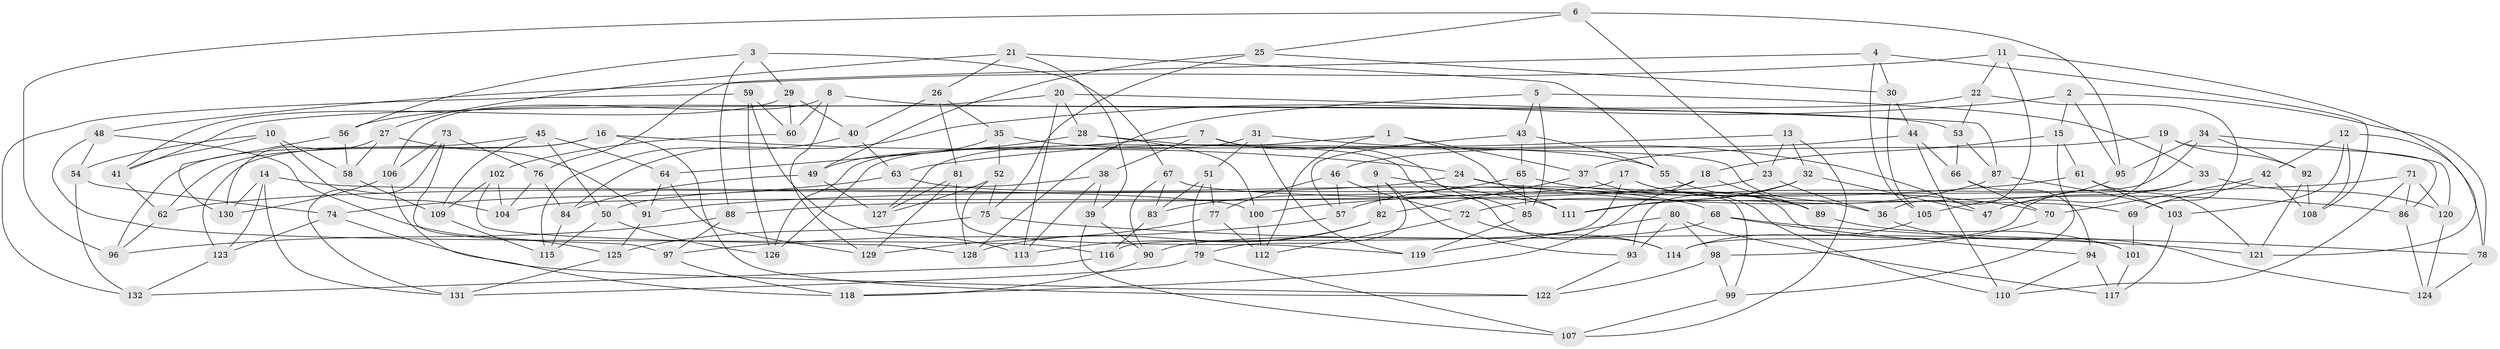 // coarse degree distribution, {9: 0.05063291139240506, 8: 0.0379746835443038, 4: 0.5569620253164557, 14: 0.012658227848101266, 6: 0.1518987341772152, 10: 0.012658227848101266, 5: 0.08860759493670886, 3: 0.05063291139240506, 7: 0.0379746835443038}
// Generated by graph-tools (version 1.1) at 2025/20/03/04/25 18:20:53]
// undirected, 132 vertices, 264 edges
graph export_dot {
graph [start="1"]
  node [color=gray90,style=filled];
  1;
  2;
  3;
  4;
  5;
  6;
  7;
  8;
  9;
  10;
  11;
  12;
  13;
  14;
  15;
  16;
  17;
  18;
  19;
  20;
  21;
  22;
  23;
  24;
  25;
  26;
  27;
  28;
  29;
  30;
  31;
  32;
  33;
  34;
  35;
  36;
  37;
  38;
  39;
  40;
  41;
  42;
  43;
  44;
  45;
  46;
  47;
  48;
  49;
  50;
  51;
  52;
  53;
  54;
  55;
  56;
  57;
  58;
  59;
  60;
  61;
  62;
  63;
  64;
  65;
  66;
  67;
  68;
  69;
  70;
  71;
  72;
  73;
  74;
  75;
  76;
  77;
  78;
  79;
  80;
  81;
  82;
  83;
  84;
  85;
  86;
  87;
  88;
  89;
  90;
  91;
  92;
  93;
  94;
  95;
  96;
  97;
  98;
  99;
  100;
  101;
  102;
  103;
  104;
  105;
  106;
  107;
  108;
  109;
  110;
  111;
  112;
  113;
  114;
  115;
  116;
  117;
  118;
  119;
  120;
  121;
  122;
  123;
  124;
  125;
  126;
  127;
  128;
  129;
  130;
  131;
  132;
  1 -- 37;
  1 -- 112;
  1 -- 111;
  1 -- 127;
  2 -- 78;
  2 -- 15;
  2 -- 95;
  2 -- 84;
  3 -- 88;
  3 -- 67;
  3 -- 56;
  3 -- 29;
  4 -- 30;
  4 -- 76;
  4 -- 108;
  4 -- 105;
  5 -- 43;
  5 -- 33;
  5 -- 85;
  5 -- 128;
  6 -- 95;
  6 -- 96;
  6 -- 25;
  6 -- 23;
  7 -- 38;
  7 -- 36;
  7 -- 126;
  7 -- 85;
  8 -- 106;
  8 -- 53;
  8 -- 129;
  8 -- 60;
  9 -- 111;
  9 -- 82;
  9 -- 79;
  9 -- 93;
  10 -- 104;
  10 -- 41;
  10 -- 58;
  10 -- 54;
  11 -- 48;
  11 -- 121;
  11 -- 22;
  11 -- 36;
  12 -- 103;
  12 -- 42;
  12 -- 78;
  12 -- 108;
  13 -- 32;
  13 -- 63;
  13 -- 23;
  13 -- 107;
  14 -- 123;
  14 -- 100;
  14 -- 131;
  14 -- 130;
  15 -- 18;
  15 -- 61;
  15 -- 99;
  16 -- 24;
  16 -- 123;
  16 -- 122;
  16 -- 62;
  17 -- 89;
  17 -- 101;
  17 -- 88;
  17 -- 116;
  18 -- 118;
  18 -- 89;
  18 -- 104;
  19 -- 92;
  19 -- 86;
  19 -- 47;
  19 -- 37;
  20 -- 87;
  20 -- 28;
  20 -- 56;
  20 -- 113;
  21 -- 26;
  21 -- 27;
  21 -- 39;
  21 -- 55;
  22 -- 41;
  22 -- 69;
  22 -- 53;
  23 -- 57;
  23 -- 36;
  24 -- 86;
  24 -- 62;
  24 -- 99;
  25 -- 49;
  25 -- 30;
  25 -- 75;
  26 -- 35;
  26 -- 40;
  26 -- 81;
  27 -- 58;
  27 -- 91;
  27 -- 130;
  28 -- 64;
  28 -- 100;
  28 -- 114;
  29 -- 40;
  29 -- 60;
  29 -- 41;
  30 -- 44;
  30 -- 105;
  31 -- 119;
  31 -- 51;
  31 -- 47;
  31 -- 126;
  32 -- 72;
  32 -- 111;
  32 -- 47;
  33 -- 120;
  33 -- 114;
  33 -- 47;
  34 -- 93;
  34 -- 95;
  34 -- 92;
  34 -- 120;
  35 -- 52;
  35 -- 55;
  35 -- 49;
  36 -- 124;
  37 -- 110;
  37 -- 82;
  38 -- 39;
  38 -- 113;
  38 -- 50;
  39 -- 107;
  39 -- 90;
  40 -- 115;
  40 -- 63;
  41 -- 62;
  42 -- 70;
  42 -- 69;
  42 -- 108;
  43 -- 57;
  43 -- 65;
  43 -- 55;
  44 -- 66;
  44 -- 110;
  44 -- 46;
  45 -- 64;
  45 -- 50;
  45 -- 109;
  45 -- 96;
  46 -- 77;
  46 -- 57;
  46 -- 72;
  48 -- 125;
  48 -- 54;
  48 -- 116;
  49 -- 84;
  49 -- 127;
  50 -- 115;
  50 -- 126;
  51 -- 79;
  51 -- 77;
  51 -- 83;
  52 -- 127;
  52 -- 128;
  52 -- 75;
  53 -- 87;
  53 -- 66;
  54 -- 74;
  54 -- 132;
  55 -- 89;
  56 -- 130;
  56 -- 58;
  57 -- 97;
  58 -- 109;
  59 -- 113;
  59 -- 60;
  59 -- 126;
  59 -- 132;
  60 -- 102;
  61 -- 121;
  61 -- 103;
  61 -- 100;
  62 -- 96;
  63 -- 74;
  63 -- 68;
  64 -- 129;
  64 -- 91;
  65 -- 70;
  65 -- 83;
  65 -- 85;
  66 -- 94;
  66 -- 70;
  67 -- 69;
  67 -- 90;
  67 -- 83;
  68 -- 94;
  68 -- 90;
  68 -- 78;
  69 -- 101;
  70 -- 98;
  71 -- 86;
  71 -- 120;
  71 -- 91;
  71 -- 110;
  72 -- 114;
  72 -- 112;
  73 -- 106;
  73 -- 97;
  73 -- 131;
  73 -- 76;
  74 -- 122;
  74 -- 123;
  75 -- 121;
  75 -- 125;
  76 -- 104;
  76 -- 84;
  77 -- 112;
  77 -- 129;
  78 -- 124;
  79 -- 107;
  79 -- 131;
  80 -- 93;
  80 -- 98;
  80 -- 117;
  80 -- 119;
  81 -- 127;
  81 -- 129;
  81 -- 119;
  82 -- 113;
  82 -- 128;
  83 -- 116;
  84 -- 115;
  85 -- 119;
  86 -- 124;
  87 -- 103;
  87 -- 111;
  88 -- 97;
  88 -- 96;
  89 -- 101;
  90 -- 118;
  91 -- 125;
  92 -- 108;
  92 -- 121;
  93 -- 122;
  94 -- 110;
  94 -- 117;
  95 -- 105;
  97 -- 118;
  98 -- 122;
  98 -- 99;
  99 -- 107;
  100 -- 112;
  101 -- 117;
  102 -- 104;
  102 -- 109;
  102 -- 128;
  103 -- 117;
  105 -- 114;
  106 -- 130;
  106 -- 118;
  109 -- 115;
  116 -- 132;
  120 -- 124;
  123 -- 132;
  125 -- 131;
}
